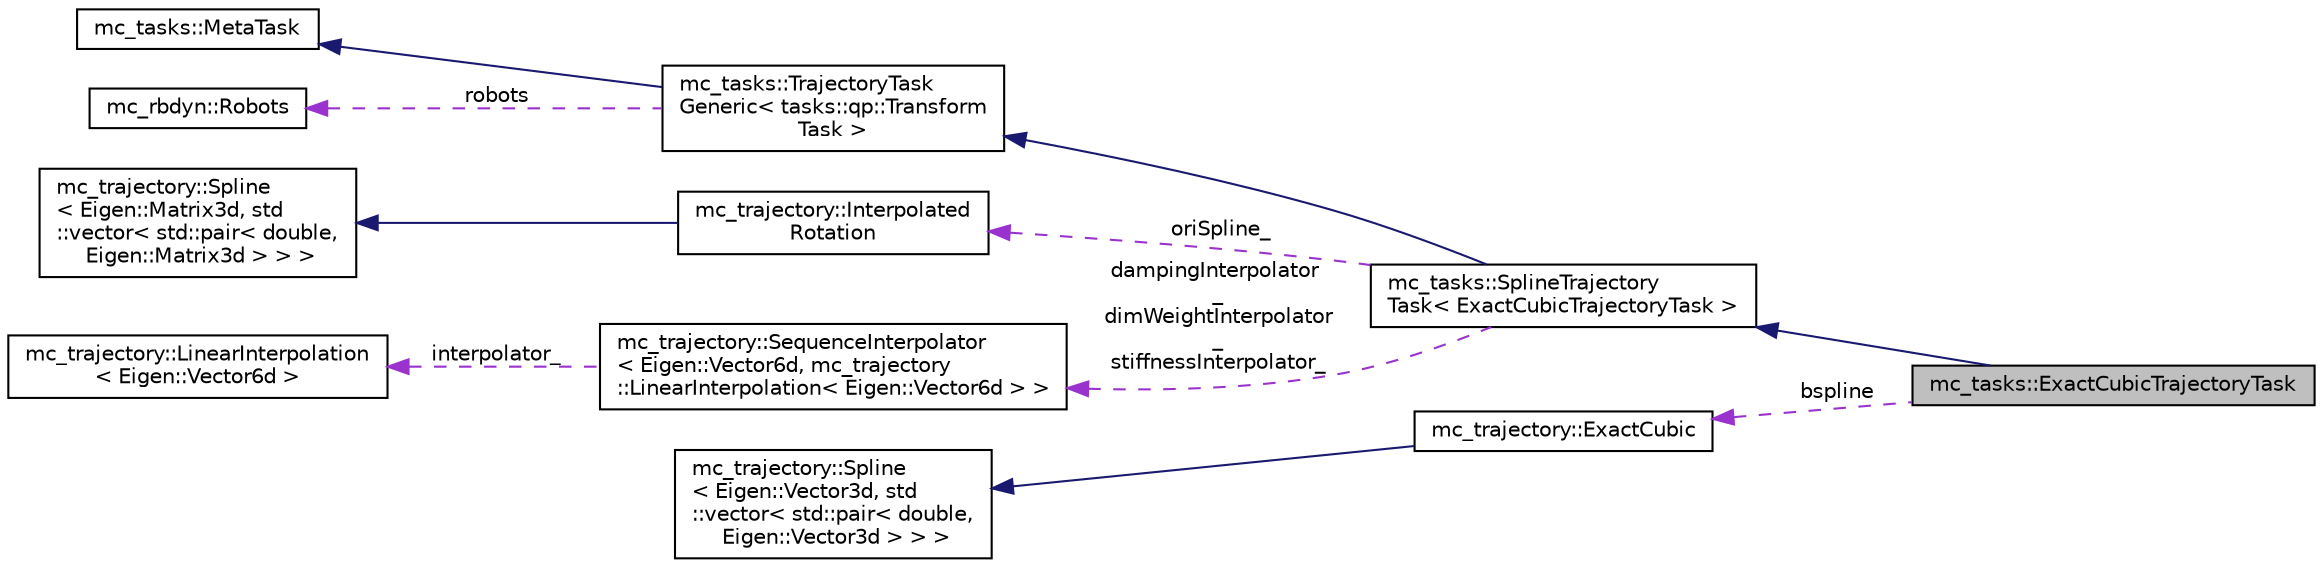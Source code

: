 digraph "mc_tasks::ExactCubicTrajectoryTask"
{
 // INTERACTIVE_SVG=YES
  edge [fontname="Helvetica",fontsize="10",labelfontname="Helvetica",labelfontsize="10"];
  node [fontname="Helvetica",fontsize="10",shape=record];
  rankdir="LR";
  Node4 [label="mc_tasks::ExactCubicTrajectoryTask",height=0.2,width=0.4,color="black", fillcolor="grey75", style="filled", fontcolor="black"];
  Node5 -> Node4 [dir="back",color="midnightblue",fontsize="10",style="solid",fontname="Helvetica"];
  Node5 [label="mc_tasks::SplineTrajectory\lTask\< ExactCubicTrajectoryTask \>",height=0.2,width=0.4,color="black", fillcolor="white", style="filled",URL="$structmc__tasks_1_1SplineTrajectoryTask.html"];
  Node6 -> Node5 [dir="back",color="midnightblue",fontsize="10",style="solid",fontname="Helvetica"];
  Node6 [label="mc_tasks::TrajectoryTask\lGeneric\< tasks::qp::Transform\lTask \>",height=0.2,width=0.4,color="black", fillcolor="white", style="filled",URL="$structmc__tasks_1_1TrajectoryTaskGeneric.html"];
  Node7 -> Node6 [dir="back",color="midnightblue",fontsize="10",style="solid",fontname="Helvetica"];
  Node7 [label="mc_tasks::MetaTask",height=0.2,width=0.4,color="black", fillcolor="white", style="filled",URL="$structmc__tasks_1_1MetaTask.html",tooltip="Represents a generic task. "];
  Node8 -> Node6 [dir="back",color="darkorchid3",fontsize="10",style="dashed",label=" robots" ,fontname="Helvetica"];
  Node8 [label="mc_rbdyn::Robots",height=0.2,width=0.4,color="black", fillcolor="white", style="filled",URL="$structmc__rbdyn_1_1Robots.html"];
  Node9 -> Node5 [dir="back",color="darkorchid3",fontsize="10",style="dashed",label=" oriSpline_" ,fontname="Helvetica"];
  Node9 [label="mc_trajectory::Interpolated\lRotation",height=0.2,width=0.4,color="black", fillcolor="white", style="filled",URL="$structmc__trajectory_1_1InterpolatedRotation.html",tooltip="Describes a trajectory with smoothly interpolate rotation between waypoints. "];
  Node10 -> Node9 [dir="back",color="midnightblue",fontsize="10",style="solid",fontname="Helvetica"];
  Node10 [label="mc_trajectory::Spline\l\< Eigen::Matrix3d, std\l::vector\< std::pair\< double,\l Eigen::Matrix3d \> \> \>",height=0.2,width=0.4,color="black", fillcolor="white", style="filled",URL="$structmc__trajectory_1_1Spline.html"];
  Node11 -> Node5 [dir="back",color="darkorchid3",fontsize="10",style="dashed",label=" dampingInterpolator\l_\ndimWeightInterpolator\l_\nstiffnessInterpolator_" ,fontname="Helvetica"];
  Node11 [label="mc_trajectory::SequenceInterpolator\l\< Eigen::Vector6d, mc_trajectory\l::LinearInterpolation\< Eigen::Vector6d \> \>",height=0.2,width=0.4,color="black", fillcolor="white", style="filled",URL="$structmc__trajectory_1_1SequenceInterpolator.html"];
  Node12 -> Node11 [dir="back",color="darkorchid3",fontsize="10",style="dashed",label=" interpolator_" ,fontname="Helvetica"];
  Node12 [label="mc_trajectory::LinearInterpolation\l\< Eigen::Vector6d \>",height=0.2,width=0.4,color="black", fillcolor="white", style="filled",URL="$structmc__trajectory_1_1LinearInterpolation.html"];
  Node13 -> Node4 [dir="back",color="darkorchid3",fontsize="10",style="dashed",label=" bspline" ,fontname="Helvetica"];
  Node13 [label="mc_trajectory::ExactCubic",height=0.2,width=0.4,color="black", fillcolor="white", style="filled",URL="$structmc__trajectory_1_1ExactCubic.html",tooltip="Represents an Exact Cubic spline : a curve that passes exactly through waypoints in position..."];
  Node14 -> Node13 [dir="back",color="midnightblue",fontsize="10",style="solid",fontname="Helvetica"];
  Node14 [label="mc_trajectory::Spline\l\< Eigen::Vector3d, std\l::vector\< std::pair\< double,\l Eigen::Vector3d \> \> \>",height=0.2,width=0.4,color="black", fillcolor="white", style="filled",URL="$structmc__trajectory_1_1Spline.html"];
}
